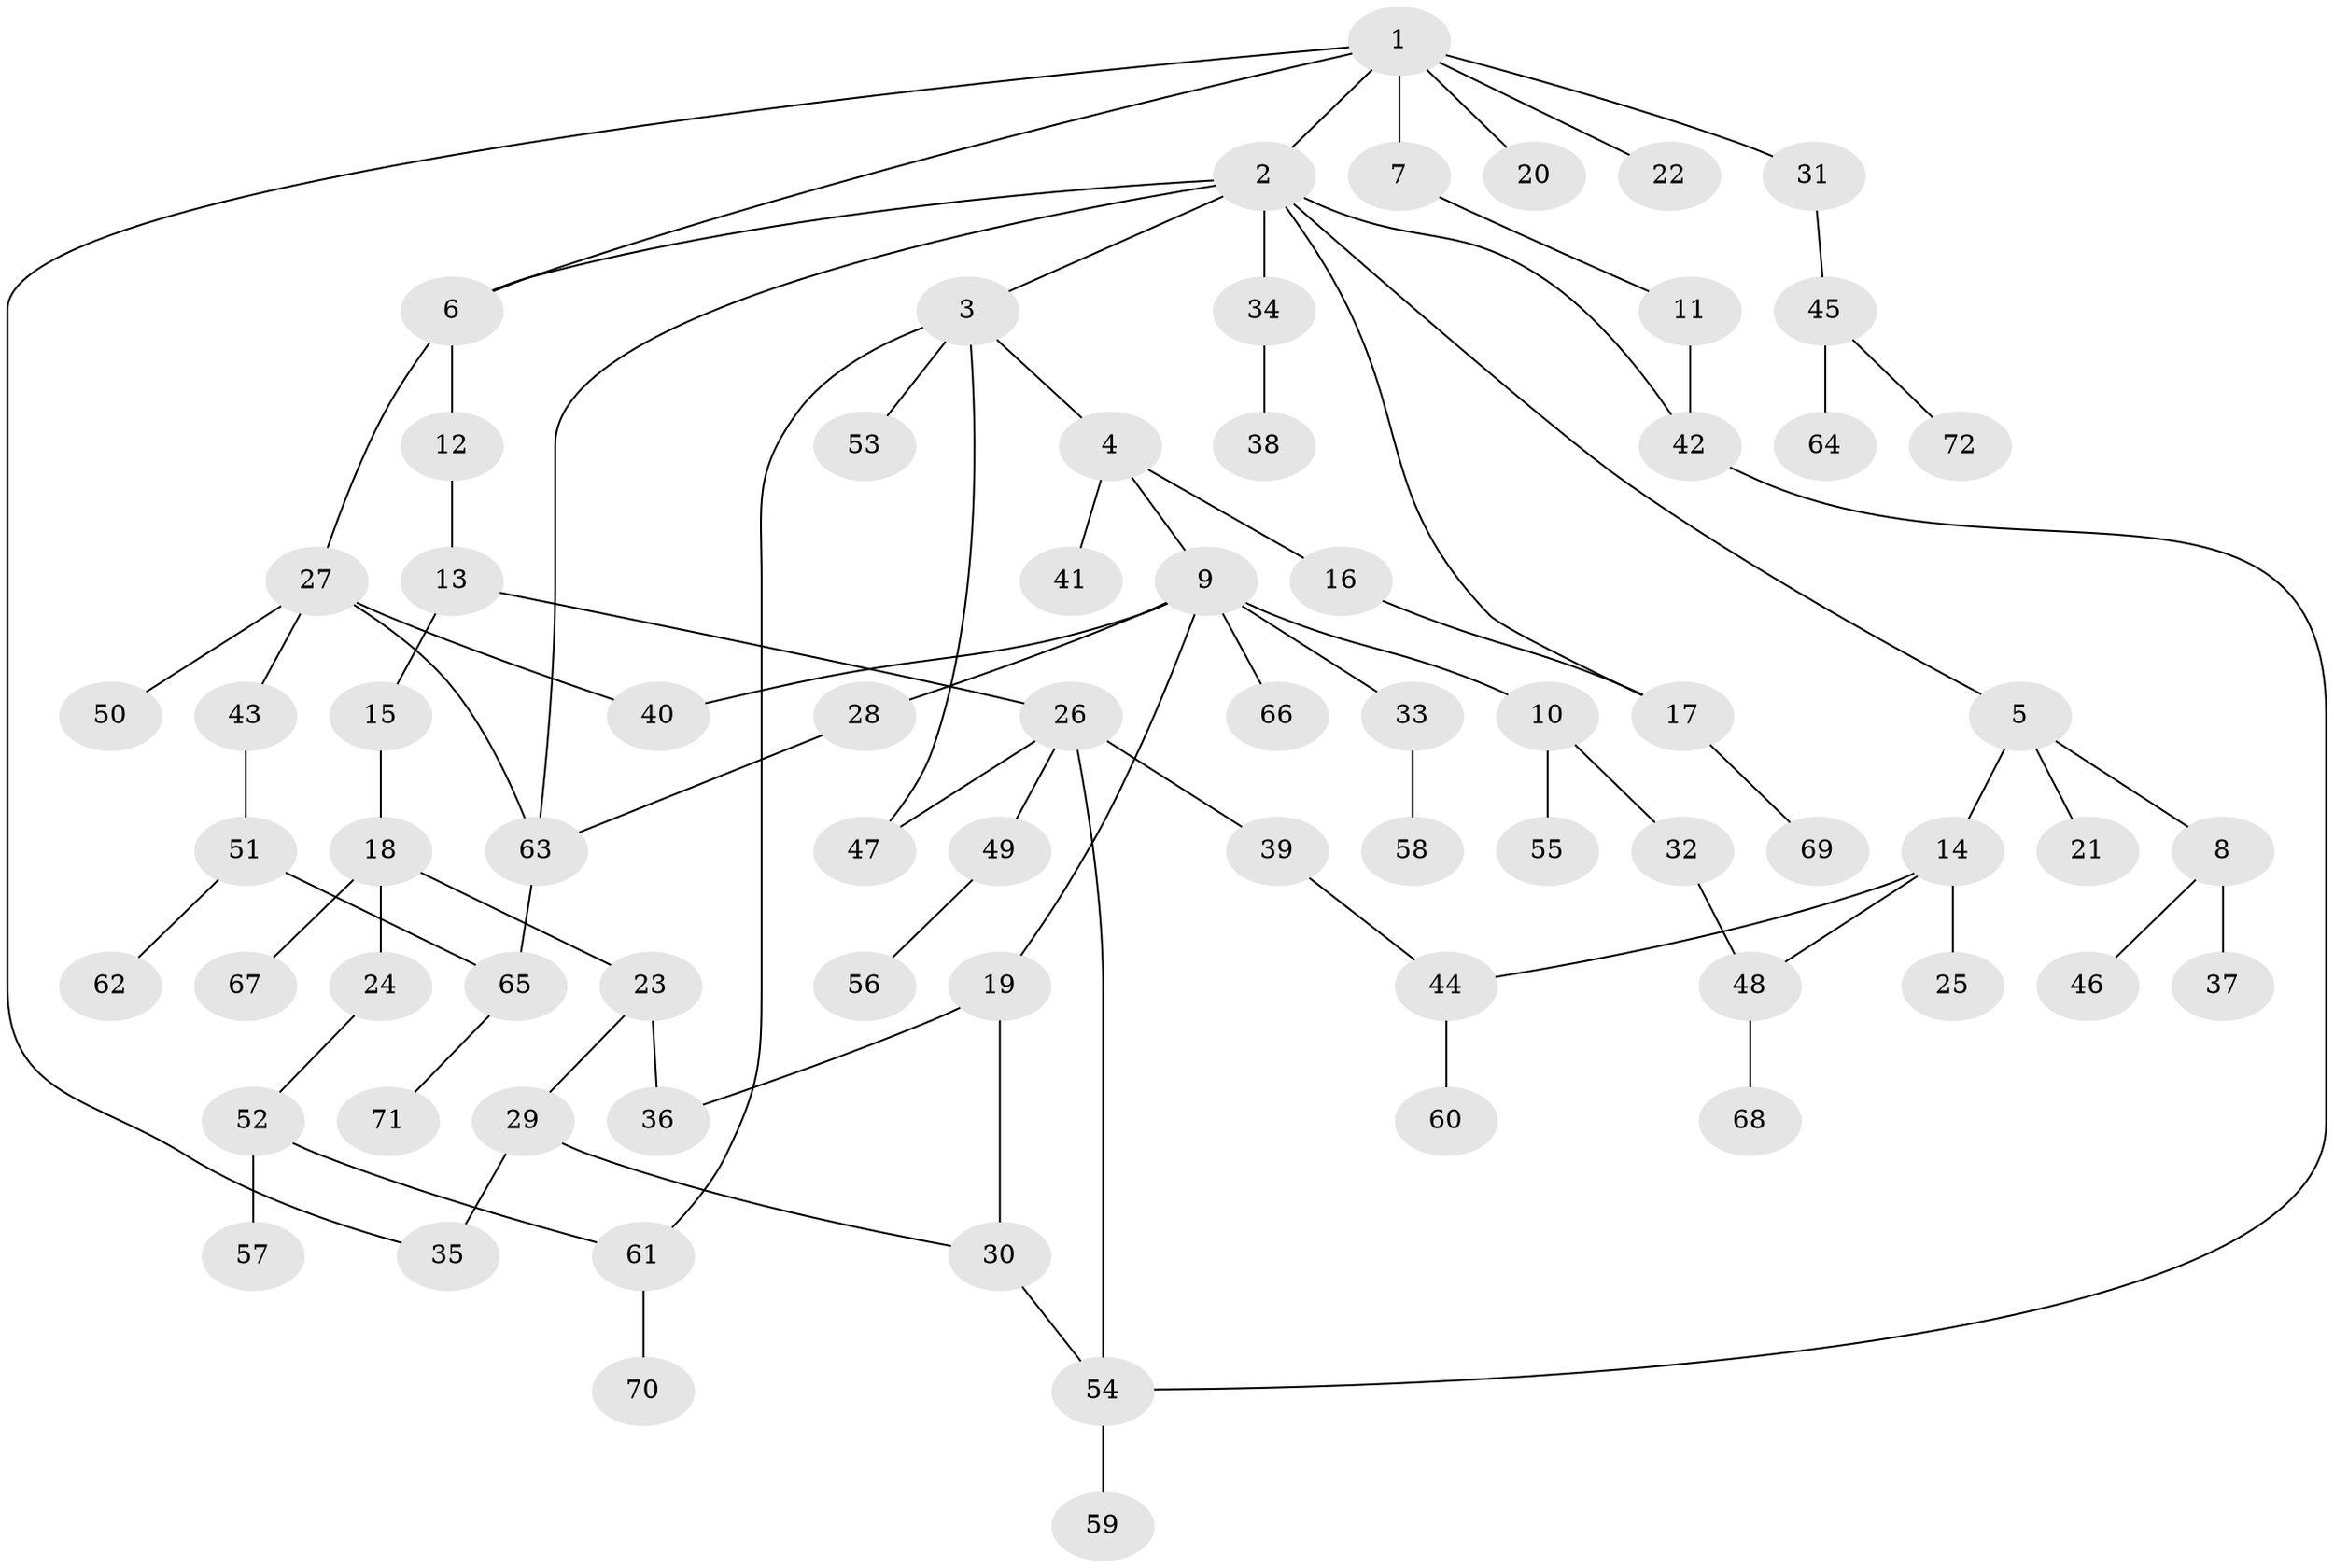 // Generated by graph-tools (version 1.1) at 2025/13/03/09/25 04:13:28]
// undirected, 72 vertices, 87 edges
graph export_dot {
graph [start="1"]
  node [color=gray90,style=filled];
  1;
  2;
  3;
  4;
  5;
  6;
  7;
  8;
  9;
  10;
  11;
  12;
  13;
  14;
  15;
  16;
  17;
  18;
  19;
  20;
  21;
  22;
  23;
  24;
  25;
  26;
  27;
  28;
  29;
  30;
  31;
  32;
  33;
  34;
  35;
  36;
  37;
  38;
  39;
  40;
  41;
  42;
  43;
  44;
  45;
  46;
  47;
  48;
  49;
  50;
  51;
  52;
  53;
  54;
  55;
  56;
  57;
  58;
  59;
  60;
  61;
  62;
  63;
  64;
  65;
  66;
  67;
  68;
  69;
  70;
  71;
  72;
  1 -- 2;
  1 -- 6;
  1 -- 7;
  1 -- 20;
  1 -- 22;
  1 -- 31;
  1 -- 35;
  2 -- 3;
  2 -- 5;
  2 -- 17;
  2 -- 34;
  2 -- 42;
  2 -- 63;
  2 -- 6;
  3 -- 4;
  3 -- 53;
  3 -- 61;
  3 -- 47;
  4 -- 9;
  4 -- 16;
  4 -- 41;
  5 -- 8;
  5 -- 14;
  5 -- 21;
  6 -- 12;
  6 -- 27;
  7 -- 11;
  8 -- 37;
  8 -- 46;
  9 -- 10;
  9 -- 19;
  9 -- 28;
  9 -- 33;
  9 -- 40;
  9 -- 66;
  10 -- 32;
  10 -- 55;
  11 -- 42;
  12 -- 13;
  13 -- 15;
  13 -- 26;
  14 -- 25;
  14 -- 48;
  14 -- 44;
  15 -- 18;
  16 -- 17;
  17 -- 69;
  18 -- 23;
  18 -- 24;
  18 -- 67;
  19 -- 30;
  19 -- 36;
  23 -- 29;
  23 -- 36;
  24 -- 52;
  26 -- 39;
  26 -- 47;
  26 -- 49;
  26 -- 54;
  27 -- 43;
  27 -- 50;
  27 -- 63;
  27 -- 40;
  28 -- 63;
  29 -- 35;
  29 -- 30;
  30 -- 54;
  31 -- 45;
  32 -- 48;
  33 -- 58;
  34 -- 38;
  39 -- 44;
  42 -- 54;
  43 -- 51;
  44 -- 60;
  45 -- 64;
  45 -- 72;
  48 -- 68;
  49 -- 56;
  51 -- 62;
  51 -- 65;
  52 -- 57;
  52 -- 61;
  54 -- 59;
  61 -- 70;
  63 -- 65;
  65 -- 71;
}

